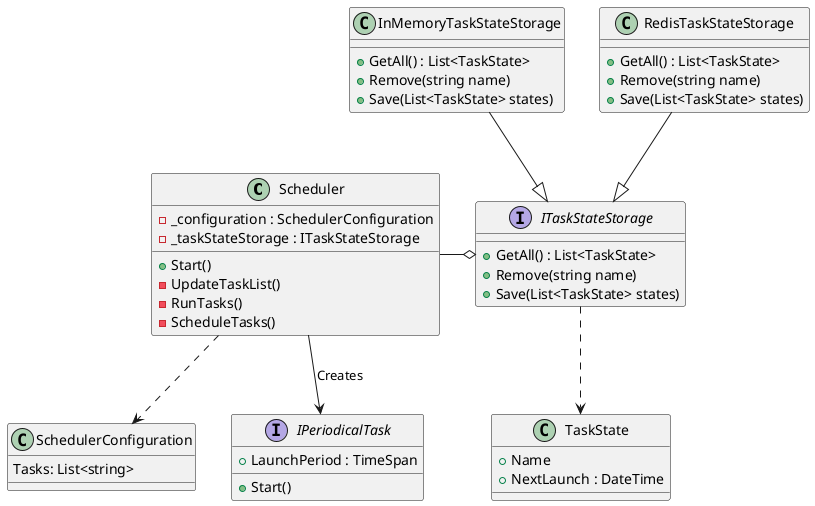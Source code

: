 @startuml

class Scheduler {
    + Start()
    - UpdateTaskList()
    - RunTasks()
    - ScheduleTasks()
    - _configuration : SchedulerConfiguration
    - _taskStateStorage : ITaskStateStorage
}

interface ITaskStateStorage {
    + GetAll() : List<TaskState>
    + Remove(string name)
    + Save(List<TaskState> states)
}

class InMemoryTaskStateStorage {
    + GetAll() : List<TaskState>
    + Remove(string name)
    + Save(List<TaskState> states)
}

class RedisTaskStateStorage {
    + GetAll() : List<TaskState>
    + Remove(string name)
    + Save(List<TaskState> states)
}

class TaskState {
    + Name
    + NextLaunch : DateTime
}

class SchedulerConfiguration {
    Tasks: List<string>
}

interface IPeriodicalTask {
    + LaunchPeriod : TimeSpan
    + Start()
}

Scheduler -o ITaskStateStorage

InMemoryTaskStateStorage --|> ITaskStateStorage
RedisTaskStateStorage --|> ITaskStateStorage

ITaskStateStorage ..> TaskState
Scheduler ..> SchedulerConfiguration

Scheduler --> IPeriodicalTask : "Creates"
@enduml